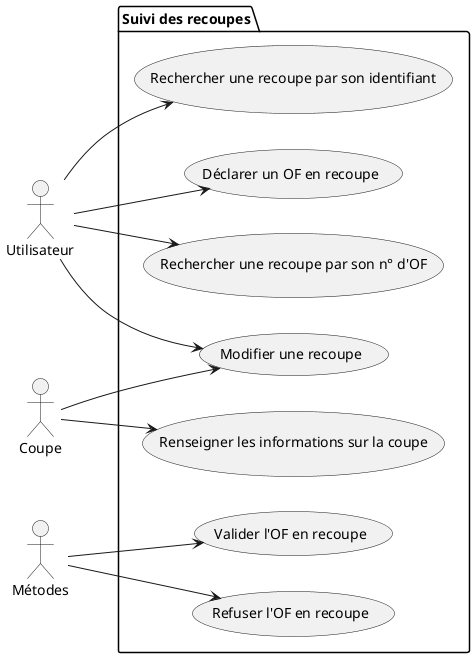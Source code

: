 @startuml global gestionnaire de stocks usecase

    left to right direction

    'Create an actor "user"
    :Utilisateur: as usr
    :Coupe: as coupe
    :Métodes: as method

    'application du gestionnaire de stock
    package "Suivi des recoupes"{
        (Déclarer un OF en recoupe) as declare
        (Rechercher une recoupe par son n° d'OF) as searchOF
        (Rechercher une recoupe par son identifiant) as searchID
        (Modifier une recoupe) as modify
        (Valider l'OF en recoupe) as grant
        (Refuser l'OF en recoupe) as deny
        (Renseigner les informations sur la coupe) as infoCoupe   
    }

    'relations
    usr --> declare
    usr --> modify
    usr --> searchOF
    usr --> searchID

    'TODO: vérifier l'héritage des utilisateurs
    'Declare coupe as a child of usr
    coupe --> infoCoupe
    coupe --> modify

    'Declare method as a child of usr
    method --> grant
    method --> deny




@enduml